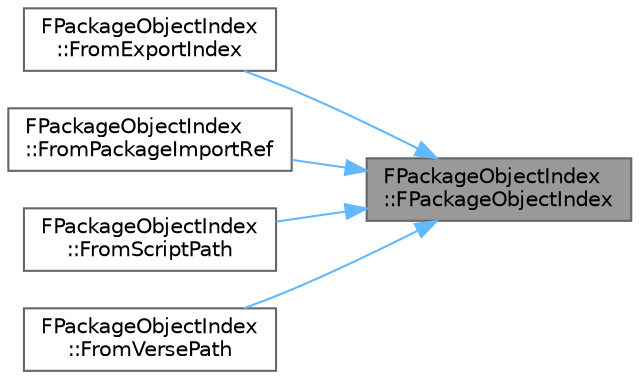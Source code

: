 digraph "FPackageObjectIndex::FPackageObjectIndex"
{
 // INTERACTIVE_SVG=YES
 // LATEX_PDF_SIZE
  bgcolor="transparent";
  edge [fontname=Helvetica,fontsize=10,labelfontname=Helvetica,labelfontsize=10];
  node [fontname=Helvetica,fontsize=10,shape=box,height=0.2,width=0.4];
  rankdir="RL";
  Node1 [id="Node000001",label="FPackageObjectIndex\l::FPackageObjectIndex",height=0.2,width=0.4,color="gray40", fillcolor="grey60", style="filled", fontcolor="black",tooltip=" "];
  Node1 -> Node2 [id="edge1_Node000001_Node000002",dir="back",color="steelblue1",style="solid",tooltip=" "];
  Node2 [id="Node000002",label="FPackageObjectIndex\l::FromExportIndex",height=0.2,width=0.4,color="grey40", fillcolor="white", style="filled",URL="$da/dd6/classFPackageObjectIndex.html#a167baf2eee1f15176128c536a450be44",tooltip=" "];
  Node1 -> Node3 [id="edge2_Node000001_Node000003",dir="back",color="steelblue1",style="solid",tooltip=" "];
  Node3 [id="Node000003",label="FPackageObjectIndex\l::FromPackageImportRef",height=0.2,width=0.4,color="grey40", fillcolor="white", style="filled",URL="$da/dd6/classFPackageObjectIndex.html#aa991aa8b67164baee86c0d8909e2f920",tooltip=" "];
  Node1 -> Node4 [id="edge3_Node000001_Node000004",dir="back",color="steelblue1",style="solid",tooltip=" "];
  Node4 [id="Node000004",label="FPackageObjectIndex\l::FromScriptPath",height=0.2,width=0.4,color="grey40", fillcolor="white", style="filled",URL="$da/dd6/classFPackageObjectIndex.html#a7ba9eb29bb19b8fb7b7e57eb0a39174d",tooltip=" "];
  Node1 -> Node5 [id="edge4_Node000001_Node000005",dir="back",color="steelblue1",style="solid",tooltip=" "];
  Node5 [id="Node000005",label="FPackageObjectIndex\l::FromVersePath",height=0.2,width=0.4,color="grey40", fillcolor="white", style="filled",URL="$da/dd6/classFPackageObjectIndex.html#a7b1fb0b9be8233cb0b75ffcf547d61a2",tooltip=" "];
}
